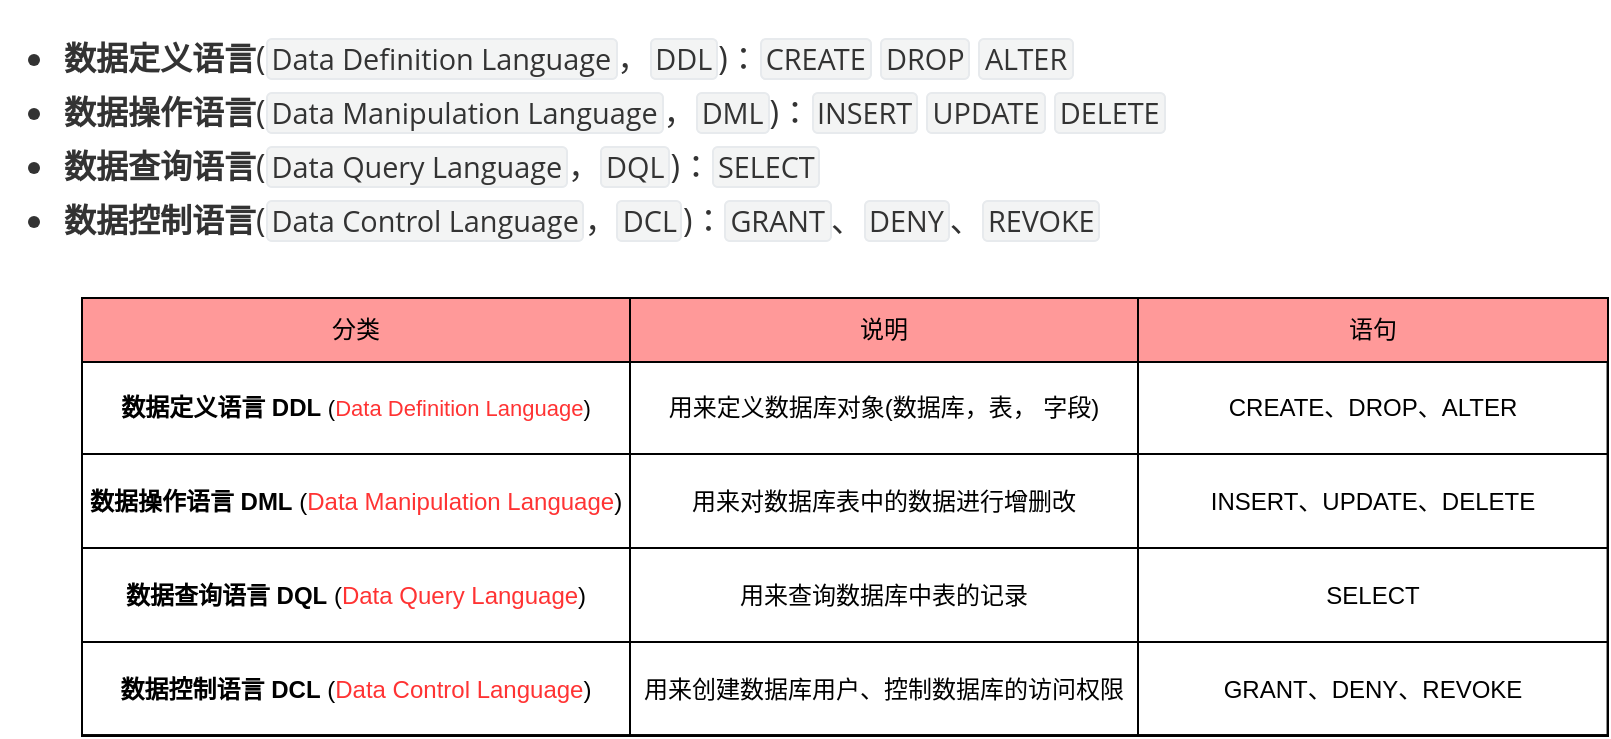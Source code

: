<mxfile version="21.7.4" type="github">
  <diagram name="第 1 页" id="3LZvGKKyWewhh8zbcXn5">
    <mxGraphModel dx="874" dy="1662" grid="0" gridSize="10" guides="1" tooltips="1" connect="1" arrows="1" fold="1" page="1" pageScale="1" pageWidth="1920" pageHeight="1200" math="0" shadow="0">
      <root>
        <mxCell id="0" />
        <mxCell id="1" parent="0" />
        <mxCell id="FtCa5IqxH-QXSGiLLLDz-1" value="" style="childLayout=tableLayout;recursiveResize=0;shadow=0;fillColor=none;" parent="1" vertex="1">
          <mxGeometry x="205" y="146" width="762.78" height="218.518" as="geometry" />
        </mxCell>
        <mxCell id="FtCa5IqxH-QXSGiLLLDz-2" value="" style="shape=tableRow;horizontal=0;startSize=0;swimlaneHead=0;swimlaneBody=0;top=0;left=0;bottom=0;right=0;dropTarget=0;collapsible=0;recursiveResize=0;expand=0;fontStyle=0;fillColor=none;strokeColor=inherit;" parent="FtCa5IqxH-QXSGiLLLDz-1" vertex="1">
          <mxGeometry width="762.78" height="32" as="geometry" />
        </mxCell>
        <mxCell id="FtCa5IqxH-QXSGiLLLDz-3" value="分类" style="connectable=0;recursiveResize=0;strokeColor=inherit;fillColor=#FF9999;align=center;whiteSpace=wrap;html=1;" parent="FtCa5IqxH-QXSGiLLLDz-2" vertex="1">
          <mxGeometry width="274" height="32" as="geometry">
            <mxRectangle width="274" height="32" as="alternateBounds" />
          </mxGeometry>
        </mxCell>
        <mxCell id="FtCa5IqxH-QXSGiLLLDz-4" value="说明" style="connectable=0;recursiveResize=0;strokeColor=inherit;fillColor=#FF9999;align=center;whiteSpace=wrap;html=1;" parent="FtCa5IqxH-QXSGiLLLDz-2" vertex="1">
          <mxGeometry x="274" width="254" height="32" as="geometry">
            <mxRectangle width="254" height="32" as="alternateBounds" />
          </mxGeometry>
        </mxCell>
        <mxCell id="FtCa5IqxH-QXSGiLLLDz-5" value="语句" style="connectable=0;recursiveResize=0;strokeColor=inherit;fillColor=#FF9999;align=center;whiteSpace=wrap;html=1;" parent="FtCa5IqxH-QXSGiLLLDz-2" vertex="1">
          <mxGeometry x="528" width="235" height="32" as="geometry">
            <mxRectangle width="235" height="32" as="alternateBounds" />
          </mxGeometry>
        </mxCell>
        <mxCell id="FtCa5IqxH-QXSGiLLLDz-6" style="shape=tableRow;horizontal=0;startSize=0;swimlaneHead=0;swimlaneBody=0;top=0;left=0;bottom=0;right=0;dropTarget=0;collapsible=0;recursiveResize=0;expand=0;fontStyle=0;fillColor=none;strokeColor=inherit;" parent="FtCa5IqxH-QXSGiLLLDz-1" vertex="1">
          <mxGeometry y="32" width="762.78" height="46" as="geometry" />
        </mxCell>
        <mxCell id="FtCa5IqxH-QXSGiLLLDz-7" value="&lt;b&gt;数据定义语言 DDL&lt;/b&gt; &lt;font style=&quot;font-size: 11px;&quot;&gt;(&lt;font color=&quot;#ff3333&quot;&gt;Data Definition Language&lt;/font&gt;)&lt;/font&gt;" style="connectable=0;recursiveResize=0;strokeColor=inherit;fillColor=none;align=center;whiteSpace=wrap;html=1;" parent="FtCa5IqxH-QXSGiLLLDz-6" vertex="1">
          <mxGeometry width="274" height="46" as="geometry">
            <mxRectangle width="274" height="46" as="alternateBounds" />
          </mxGeometry>
        </mxCell>
        <mxCell id="FtCa5IqxH-QXSGiLLLDz-8" value="用来定义数据库对象(数据库，表， 字段)" style="connectable=0;recursiveResize=0;strokeColor=inherit;fillColor=none;align=center;whiteSpace=wrap;html=1;" parent="FtCa5IqxH-QXSGiLLLDz-6" vertex="1">
          <mxGeometry x="274" width="254" height="46" as="geometry">
            <mxRectangle width="254" height="46" as="alternateBounds" />
          </mxGeometry>
        </mxCell>
        <mxCell id="FtCa5IqxH-QXSGiLLLDz-9" value="CREATE、DROP、ALTER" style="connectable=0;recursiveResize=0;strokeColor=inherit;fillColor=none;align=center;whiteSpace=wrap;html=1;" parent="FtCa5IqxH-QXSGiLLLDz-6" vertex="1">
          <mxGeometry x="528" width="235" height="46" as="geometry">
            <mxRectangle width="235" height="46" as="alternateBounds" />
          </mxGeometry>
        </mxCell>
        <mxCell id="FtCa5IqxH-QXSGiLLLDz-10" style="shape=tableRow;horizontal=0;startSize=0;swimlaneHead=0;swimlaneBody=0;top=0;left=0;bottom=0;right=0;dropTarget=0;collapsible=0;recursiveResize=0;expand=0;fontStyle=0;fillColor=none;strokeColor=inherit;" parent="FtCa5IqxH-QXSGiLLLDz-1" vertex="1">
          <mxGeometry y="78" width="762.78" height="47" as="geometry" />
        </mxCell>
        <mxCell id="FtCa5IqxH-QXSGiLLLDz-11" value="&lt;b&gt;数据操作语言 DML&lt;/b&gt; (&lt;font color=&quot;#ff3333&quot;&gt;Data Manipulation Language&lt;/font&gt;)" style="connectable=0;recursiveResize=0;strokeColor=inherit;fillColor=none;align=center;whiteSpace=wrap;html=1;" parent="FtCa5IqxH-QXSGiLLLDz-10" vertex="1">
          <mxGeometry width="274" height="47" as="geometry">
            <mxRectangle width="274" height="47" as="alternateBounds" />
          </mxGeometry>
        </mxCell>
        <mxCell id="FtCa5IqxH-QXSGiLLLDz-12" value="用来对数据库表中的数据进行增删改" style="connectable=0;recursiveResize=0;strokeColor=inherit;fillColor=none;align=center;whiteSpace=wrap;html=1;" parent="FtCa5IqxH-QXSGiLLLDz-10" vertex="1">
          <mxGeometry x="274" width="254" height="47" as="geometry">
            <mxRectangle width="254" height="47" as="alternateBounds" />
          </mxGeometry>
        </mxCell>
        <mxCell id="FtCa5IqxH-QXSGiLLLDz-13" value="INSERT、UPDATE、DELETE" style="connectable=0;recursiveResize=0;strokeColor=inherit;fillColor=none;align=center;whiteSpace=wrap;html=1;" parent="FtCa5IqxH-QXSGiLLLDz-10" vertex="1">
          <mxGeometry x="528" width="235" height="47" as="geometry">
            <mxRectangle width="235" height="47" as="alternateBounds" />
          </mxGeometry>
        </mxCell>
        <mxCell id="FtCa5IqxH-QXSGiLLLDz-18" style="shape=tableRow;horizontal=0;startSize=0;swimlaneHead=0;swimlaneBody=0;top=0;left=0;bottom=0;right=0;dropTarget=0;collapsible=0;recursiveResize=0;expand=0;fontStyle=0;fillColor=none;strokeColor=inherit;" parent="FtCa5IqxH-QXSGiLLLDz-1" vertex="1">
          <mxGeometry y="125" width="762.78" height="47" as="geometry" />
        </mxCell>
        <mxCell id="FtCa5IqxH-QXSGiLLLDz-19" value="&lt;b&gt;数据查询语言 DQL&lt;/b&gt; (&lt;font color=&quot;#ff3333&quot;&gt;Data Query Language&lt;/font&gt;)" style="connectable=0;recursiveResize=0;strokeColor=inherit;fillColor=none;align=center;whiteSpace=wrap;html=1;" parent="FtCa5IqxH-QXSGiLLLDz-18" vertex="1">
          <mxGeometry width="274" height="47" as="geometry">
            <mxRectangle width="274" height="47" as="alternateBounds" />
          </mxGeometry>
        </mxCell>
        <mxCell id="FtCa5IqxH-QXSGiLLLDz-20" value="用来查询数据库中表的记录" style="connectable=0;recursiveResize=0;strokeColor=inherit;fillColor=none;align=center;whiteSpace=wrap;html=1;" parent="FtCa5IqxH-QXSGiLLLDz-18" vertex="1">
          <mxGeometry x="274" width="254" height="47" as="geometry">
            <mxRectangle width="254" height="47" as="alternateBounds" />
          </mxGeometry>
        </mxCell>
        <mxCell id="FtCa5IqxH-QXSGiLLLDz-21" value="SELECT" style="connectable=0;recursiveResize=0;strokeColor=inherit;fillColor=none;align=center;whiteSpace=wrap;html=1;" parent="FtCa5IqxH-QXSGiLLLDz-18" vertex="1">
          <mxGeometry x="528" width="235" height="47" as="geometry">
            <mxRectangle width="235" height="47" as="alternateBounds" />
          </mxGeometry>
        </mxCell>
        <mxCell id="FtCa5IqxH-QXSGiLLLDz-14" style="shape=tableRow;horizontal=0;startSize=0;swimlaneHead=0;swimlaneBody=0;top=0;left=0;bottom=0;right=0;dropTarget=0;collapsible=0;recursiveResize=0;expand=0;fontStyle=0;fillColor=none;strokeColor=inherit;" parent="FtCa5IqxH-QXSGiLLLDz-1" vertex="1">
          <mxGeometry y="172" width="762.78" height="47" as="geometry" />
        </mxCell>
        <mxCell id="FtCa5IqxH-QXSGiLLLDz-15" value="&lt;b&gt;数据控制语言 DCL&lt;/b&gt; (&lt;font color=&quot;#ff3333&quot;&gt;Data Control Language&lt;/font&gt;)" style="connectable=0;recursiveResize=0;strokeColor=inherit;fillColor=none;align=center;whiteSpace=wrap;html=1;" parent="FtCa5IqxH-QXSGiLLLDz-14" vertex="1">
          <mxGeometry width="274" height="47" as="geometry">
            <mxRectangle width="274" height="47" as="alternateBounds" />
          </mxGeometry>
        </mxCell>
        <mxCell id="FtCa5IqxH-QXSGiLLLDz-16" value="用来创建数据库用户、控制数据库的访问权限" style="connectable=0;recursiveResize=0;strokeColor=inherit;fillColor=none;align=center;whiteSpace=wrap;html=1;" parent="FtCa5IqxH-QXSGiLLLDz-14" vertex="1">
          <mxGeometry x="274" width="254" height="47" as="geometry">
            <mxRectangle width="254" height="47" as="alternateBounds" />
          </mxGeometry>
        </mxCell>
        <mxCell id="FtCa5IqxH-QXSGiLLLDz-17" value="GRANT、DENY、REVOKE" style="connectable=0;recursiveResize=0;strokeColor=inherit;fillColor=none;align=center;whiteSpace=wrap;html=1;" parent="FtCa5IqxH-QXSGiLLLDz-14" vertex="1">
          <mxGeometry x="528" width="235" height="47" as="geometry">
            <mxRectangle width="235" height="47" as="alternateBounds" />
          </mxGeometry>
        </mxCell>
        <mxCell id="FtCa5IqxH-QXSGiLLLDz-22" value="&lt;ul class=&quot;ul-list&quot; data-mark=&quot;-&quot; style=&quot;box-sizing: border-box; margin: 0.8em 0px; padding-left: 30px; position: relative; color: rgb(51, 51, 51); font-family: &amp;quot;Open Sans&amp;quot;, &amp;quot;Clear Sans&amp;quot;, &amp;quot;Helvetica Neue&amp;quot;, Helvetica, Arial, &amp;quot;Segoe UI Emoji&amp;quot;, sans-serif; font-size: 16px; font-style: normal; font-variant-ligatures: normal; font-variant-caps: normal; font-weight: 400; letter-spacing: normal; orphans: 2; text-align: start; text-indent: 0px; text-transform: none; widows: 2; word-spacing: 0px; -webkit-text-stroke-width: 0px; text-decoration-thickness: initial; text-decoration-style: initial; text-decoration-color: initial;&quot;&gt;&lt;li class=&quot;md-list-item&quot; style=&quot;box-sizing: border-box; margin: 0px; position: relative;&quot;&gt;&lt;p class=&quot;md-end-block md-p&quot; style=&quot;box-sizing: border-box; line-height: inherit; orphans: 4; margin: 0px 0px 0.5rem; position: relative;&quot;&gt;&lt;span class=&quot;md-pair-s&quot; style=&quot;box-sizing: border-box;&quot;&gt;&lt;strong style=&quot;box-sizing: border-box;&quot;&gt;&lt;span class=&quot;md-plain&quot; style=&quot;box-sizing: border-box;&quot;&gt;数据定义语言&lt;/span&gt;&lt;/strong&gt;&lt;/span&gt;&lt;span class=&quot;md-plain&quot; style=&quot;box-sizing: border-box;&quot;&gt;(&lt;/span&gt;&lt;span spellcheck=&quot;false&quot; class=&quot;md-pair-s&quot; style=&quot;box-sizing: border-box;&quot;&gt;&lt;code style=&quot;box-sizing: border-box; font-family: var(--monospace); text-align: left; vertical-align: initial; border: 1px solid rgb(231, 234, 237); background-color: rgb(243, 244, 244); border-radius: 3px; padding: 0px 2px; font-size: 0.9em;&quot;&gt;Data Definition Language&lt;/code&gt;&lt;/span&gt;&lt;span class=&quot;md-plain&quot; style=&quot;box-sizing: border-box;&quot;&gt;，&lt;/span&gt;&lt;span spellcheck=&quot;false&quot; class=&quot;md-pair-s&quot; style=&quot;box-sizing: border-box;&quot;&gt;&lt;code style=&quot;box-sizing: border-box; font-family: var(--monospace); text-align: left; vertical-align: initial; border: 1px solid rgb(231, 234, 237); background-color: rgb(243, 244, 244); border-radius: 3px; padding: 0px 2px; font-size: 0.9em;&quot;&gt;DDL&lt;/code&gt;&lt;/span&gt;&lt;span class=&quot;md-plain&quot; style=&quot;box-sizing: border-box;&quot;&gt;)：&lt;/span&gt;&lt;span spellcheck=&quot;false&quot; class=&quot;md-pair-s&quot; style=&quot;box-sizing: border-box;&quot;&gt;&lt;code style=&quot;box-sizing: border-box; font-family: var(--monospace); text-align: left; vertical-align: initial; border: 1px solid rgb(231, 234, 237); background-color: rgb(243, 244, 244); border-radius: 3px; padding: 0px 2px; font-size: 0.9em;&quot;&gt;CREATE&lt;/code&gt;&lt;/span&gt;&lt;span class=&quot;md-plain&quot; style=&quot;box-sizing: border-box;&quot;&gt; &lt;/span&gt;&lt;span spellcheck=&quot;false&quot; class=&quot;md-pair-s&quot; style=&quot;box-sizing: border-box;&quot;&gt;&lt;code style=&quot;box-sizing: border-box; font-family: var(--monospace); text-align: left; vertical-align: initial; border: 1px solid rgb(231, 234, 237); background-color: rgb(243, 244, 244); border-radius: 3px; padding: 0px 2px; font-size: 0.9em;&quot;&gt;DROP&lt;/code&gt;&lt;/span&gt;&lt;span class=&quot;md-plain&quot; style=&quot;box-sizing: border-box;&quot;&gt; &lt;/span&gt;&lt;span spellcheck=&quot;false&quot; class=&quot;md-pair-s&quot; style=&quot;box-sizing: border-box;&quot;&gt;&lt;code style=&quot;box-sizing: border-box; font-family: var(--monospace); text-align: left; vertical-align: initial; border: 1px solid rgb(231, 234, 237); background-color: rgb(243, 244, 244); border-radius: 3px; padding: 0px 2px; font-size: 0.9em;&quot;&gt;ALTER&lt;/code&gt;&lt;/span&gt;&lt;/p&gt;&lt;/li&gt;&lt;li class=&quot;md-list-item&quot; style=&quot;box-sizing: border-box; margin: 0px; position: relative;&quot;&gt;&lt;p class=&quot;md-end-block md-p&quot; style=&quot;box-sizing: border-box; line-height: inherit; orphans: 4; margin: 0px 0px 0.5rem; position: relative;&quot;&gt;&lt;span class=&quot;md-pair-s&quot; style=&quot;box-sizing: border-box;&quot;&gt;&lt;strong style=&quot;box-sizing: border-box;&quot;&gt;&lt;span class=&quot;md-plain&quot; style=&quot;box-sizing: border-box;&quot;&gt;数据操作语言&lt;/span&gt;&lt;/strong&gt;&lt;/span&gt;&lt;span class=&quot;md-plain&quot; style=&quot;box-sizing: border-box;&quot;&gt;(&lt;/span&gt;&lt;span spellcheck=&quot;false&quot; class=&quot;md-pair-s&quot; style=&quot;box-sizing: border-box;&quot;&gt;&lt;code style=&quot;box-sizing: border-box; font-family: var(--monospace); text-align: left; vertical-align: initial; border: 1px solid rgb(231, 234, 237); background-color: rgb(243, 244, 244); border-radius: 3px; padding: 0px 2px; font-size: 0.9em;&quot;&gt;Data Manipulation Language&lt;/code&gt;&lt;/span&gt;&lt;span class=&quot;md-plain&quot; style=&quot;box-sizing: border-box;&quot;&gt;，&lt;/span&gt;&lt;span spellcheck=&quot;false&quot; class=&quot;md-pair-s&quot; style=&quot;box-sizing: border-box;&quot;&gt;&lt;code style=&quot;box-sizing: border-box; font-family: var(--monospace); text-align: left; vertical-align: initial; border: 1px solid rgb(231, 234, 237); background-color: rgb(243, 244, 244); border-radius: 3px; padding: 0px 2px; font-size: 0.9em;&quot;&gt;DML&lt;/code&gt;&lt;/span&gt;&lt;span class=&quot;md-plain&quot; style=&quot;box-sizing: border-box;&quot;&gt;)：&lt;/span&gt;&lt;span spellcheck=&quot;false&quot; class=&quot;md-pair-s&quot; style=&quot;box-sizing: border-box;&quot;&gt;&lt;code style=&quot;box-sizing: border-box; font-family: var(--monospace); text-align: left; vertical-align: initial; border: 1px solid rgb(231, 234, 237); background-color: rgb(243, 244, 244); border-radius: 3px; padding: 0px 2px; font-size: 0.9em;&quot;&gt;INSERT&lt;/code&gt;&lt;/span&gt;&lt;span class=&quot;md-plain&quot; style=&quot;box-sizing: border-box;&quot;&gt; &lt;/span&gt;&lt;span spellcheck=&quot;false&quot; class=&quot;md-pair-s&quot; style=&quot;box-sizing: border-box;&quot;&gt;&lt;code style=&quot;box-sizing: border-box; font-family: var(--monospace); text-align: left; vertical-align: initial; border: 1px solid rgb(231, 234, 237); background-color: rgb(243, 244, 244); border-radius: 3px; padding: 0px 2px; font-size: 0.9em;&quot;&gt;UPDATE&lt;/code&gt;&lt;/span&gt;&lt;span class=&quot;md-plain&quot; style=&quot;box-sizing: border-box;&quot;&gt; &lt;/span&gt;&lt;span spellcheck=&quot;false&quot; class=&quot;md-pair-s&quot; style=&quot;box-sizing: border-box;&quot;&gt;&lt;code style=&quot;box-sizing: border-box; font-family: var(--monospace); text-align: left; vertical-align: initial; border: 1px solid rgb(231, 234, 237); background-color: rgb(243, 244, 244); border-radius: 3px; padding: 0px 2px; font-size: 0.9em;&quot;&gt;DELETE&lt;/code&gt;&lt;/span&gt;&lt;/p&gt;&lt;/li&gt;&lt;li class=&quot;md-list-item&quot; style=&quot;box-sizing: border-box; margin: 0px; position: relative;&quot;&gt;&lt;p class=&quot;md-end-block md-p&quot; style=&quot;box-sizing: border-box; line-height: inherit; orphans: 4; margin: 0px 0px 0.5rem; position: relative;&quot;&gt;&lt;span class=&quot;md-pair-s&quot; style=&quot;box-sizing: border-box;&quot;&gt;&lt;strong style=&quot;box-sizing: border-box;&quot;&gt;&lt;span class=&quot;md-plain&quot; style=&quot;box-sizing: border-box;&quot;&gt;数据查询语言&lt;/span&gt;&lt;/strong&gt;&lt;/span&gt;&lt;span class=&quot;md-plain&quot; style=&quot;box-sizing: border-box;&quot;&gt;(&lt;/span&gt;&lt;span spellcheck=&quot;false&quot; class=&quot;md-pair-s&quot; style=&quot;box-sizing: border-box;&quot;&gt;&lt;code style=&quot;box-sizing: border-box; font-family: var(--monospace); text-align: left; vertical-align: initial; border: 1px solid rgb(231, 234, 237); background-color: rgb(243, 244, 244); border-radius: 3px; padding: 0px 2px; font-size: 0.9em;&quot;&gt;Data Query Language&lt;/code&gt;&lt;/span&gt;&lt;span class=&quot;md-plain&quot; style=&quot;box-sizing: border-box;&quot;&gt;，&lt;/span&gt;&lt;span spellcheck=&quot;false&quot; class=&quot;md-pair-s&quot; style=&quot;box-sizing: border-box;&quot;&gt;&lt;code style=&quot;box-sizing: border-box; font-family: var(--monospace); text-align: left; vertical-align: initial; border: 1px solid rgb(231, 234, 237); background-color: rgb(243, 244, 244); border-radius: 3px; padding: 0px 2px; font-size: 0.9em;&quot;&gt;DQL&lt;/code&gt;&lt;/span&gt;&lt;span class=&quot;md-plain&quot; style=&quot;box-sizing: border-box;&quot;&gt;)：&lt;/span&gt;&lt;span spellcheck=&quot;false&quot; class=&quot;md-pair-s&quot; style=&quot;box-sizing: border-box;&quot;&gt;&lt;code style=&quot;box-sizing: border-box; font-family: var(--monospace); text-align: left; vertical-align: initial; border: 1px solid rgb(231, 234, 237); background-color: rgb(243, 244, 244); border-radius: 3px; padding: 0px 2px; font-size: 0.9em;&quot;&gt;SELECT&lt;/code&gt;&lt;/span&gt;&lt;/p&gt;&lt;/li&gt;&lt;li class=&quot;md-list-item&quot; style=&quot;box-sizing: border-box; margin: 0px; position: relative;&quot;&gt;&lt;p class=&quot;md-end-block md-p&quot; style=&quot;box-sizing: border-box; line-height: inherit; orphans: 4; margin: 0px 0px 0.5rem; position: relative;&quot;&gt;&lt;span class=&quot;md-pair-s&quot; style=&quot;box-sizing: border-box;&quot;&gt;&lt;strong style=&quot;box-sizing: border-box;&quot;&gt;&lt;span class=&quot;md-plain&quot; style=&quot;box-sizing: border-box;&quot;&gt;数据控制语言&lt;/span&gt;&lt;/strong&gt;&lt;/span&gt;&lt;span class=&quot;md-plain&quot; style=&quot;box-sizing: border-box;&quot;&gt;(&lt;/span&gt;&lt;span spellcheck=&quot;false&quot; class=&quot;md-pair-s&quot; style=&quot;box-sizing: border-box;&quot;&gt;&lt;code style=&quot;box-sizing: border-box; font-family: var(--monospace); text-align: left; vertical-align: initial; border: 1px solid rgb(231, 234, 237); background-color: rgb(243, 244, 244); border-radius: 3px; padding: 0px 2px; font-size: 0.9em;&quot;&gt;Data Control Language&lt;/code&gt;&lt;/span&gt;&lt;span class=&quot;md-plain&quot; style=&quot;box-sizing: border-box;&quot;&gt;，&lt;/span&gt;&lt;span spellcheck=&quot;false&quot; class=&quot;md-pair-s&quot; style=&quot;box-sizing: border-box;&quot;&gt;&lt;code style=&quot;box-sizing: border-box; font-family: var(--monospace); text-align: left; vertical-align: initial; border: 1px solid rgb(231, 234, 237); background-color: rgb(243, 244, 244); border-radius: 3px; padding: 0px 2px; font-size: 0.9em;&quot;&gt;DCL&lt;/code&gt;&lt;/span&gt;&lt;span class=&quot;md-plain&quot; style=&quot;box-sizing: border-box;&quot;&gt;)：&lt;/span&gt;&lt;span spellcheck=&quot;false&quot; class=&quot;md-pair-s&quot; style=&quot;box-sizing: border-box;&quot;&gt;&lt;code style=&quot;box-sizing: border-box; font-family: var(--monospace); text-align: left; vertical-align: initial; border: 1px solid rgb(231, 234, 237); background-color: rgb(243, 244, 244); border-radius: 3px; padding: 0px 2px; font-size: 0.9em;&quot;&gt;GRANT&lt;/code&gt;&lt;/span&gt;&lt;span class=&quot;md-plain&quot; style=&quot;box-sizing: border-box;&quot;&gt;、&lt;/span&gt;&lt;span spellcheck=&quot;false&quot; class=&quot;md-pair-s&quot; style=&quot;box-sizing: border-box;&quot;&gt;&lt;code style=&quot;box-sizing: border-box; font-family: var(--monospace); text-align: left; vertical-align: initial; border: 1px solid rgb(231, 234, 237); background-color: rgb(243, 244, 244); border-radius: 3px; padding: 0px 2px; font-size: 0.9em;&quot;&gt;DENY&lt;/code&gt;&lt;/span&gt;&lt;span class=&quot;md-plain&quot; style=&quot;box-sizing: border-box;&quot;&gt;、&lt;/span&gt;&lt;span spellcheck=&quot;false&quot; class=&quot;md-pair-s&quot; style=&quot;box-sizing: border-box;&quot;&gt;&lt;code style=&quot;box-sizing: border-box; font-family: var(--monospace); text-align: left; vertical-align: initial; border: 1px solid rgb(231, 234, 237); background-color: rgb(243, 244, 244); border-radius: 3px; padding: 0px 2px; font-size: 0.9em;&quot;&gt;REVOKE&lt;/code&gt;&lt;/span&gt;&lt;/p&gt;&lt;/li&gt;&lt;/ul&gt;&lt;br class=&quot;Apple-interchange-newline&quot;&gt;" style="text;whiteSpace=wrap;html=1;" parent="1" vertex="1">
          <mxGeometry x="164" y="-3" width="713" height="135" as="geometry" />
        </mxCell>
      </root>
    </mxGraphModel>
  </diagram>
</mxfile>
